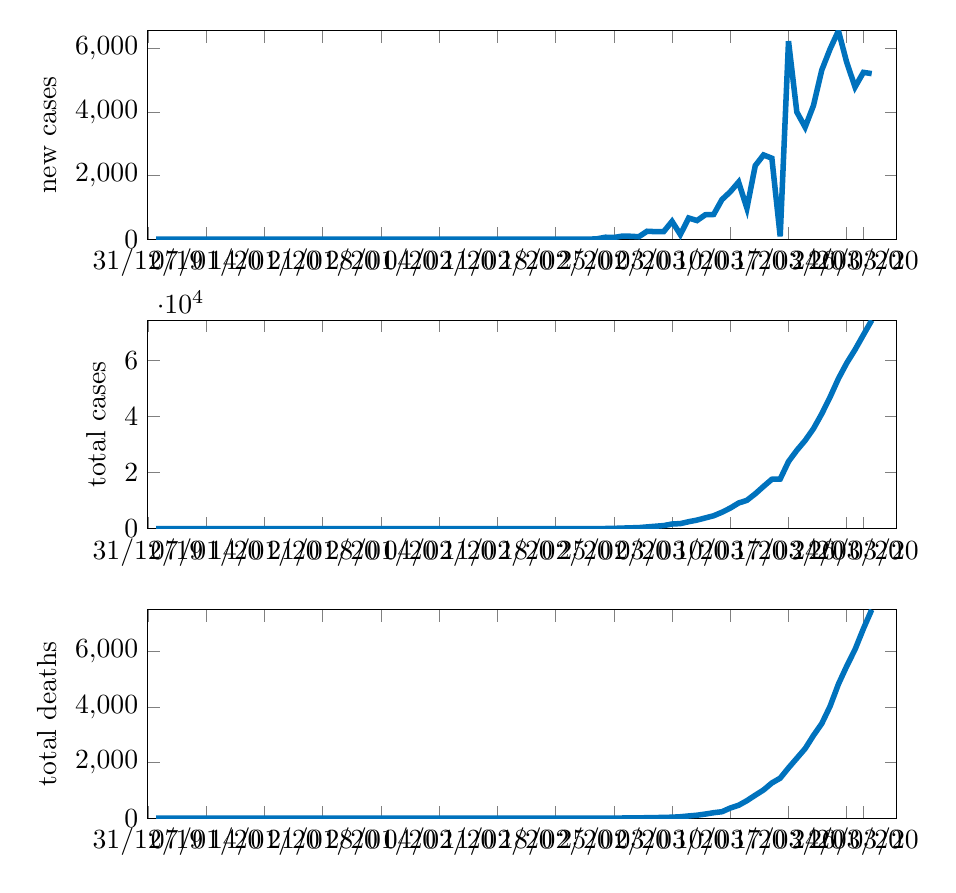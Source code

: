 % This file was created by matlab2tikz.
% Minimal pgfplots version: 1.3
%
\definecolor{mycolor1}{rgb}{0.0,0.447,0.741}%
%
\begin{tikzpicture}

\begin{axis}[%
width=9.509cm,
height=2.647cm,
at={(0cm,0cm)},
scale only axis,
xmin=0,
xmax=90,
xtick={0,7,14,21,28,35,42,49,56,63,70,77,84,86},
xticklabels={{31/12/19},{07/01/20},{14/01/20},{21/01/20},{28/01/20},{04/02/20},{11/02/20},{18/02/20},{25/02/20},{03/03/20},{10/03/20},{17/03/20},{24/03/20},{26/03/20}},
ymin=0,
ymax=7505,
ylabel={total deaths},
legend style={legend cell align=left,align=left,draw=white!15!black}
]
\addplot [color=mycolor1,solid,line width=2.0pt,forget plot]
  table[row sep=crcr]{%
1	0\\
2	0\\
3	0\\
4	0\\
5	0\\
6	0\\
7	0\\
8	0\\
9	0\\
10	0\\
11	0\\
12	0\\
13	0\\
14	0\\
15	0\\
16	0\\
17	0\\
18	0\\
19	0\\
20	0\\
21	0\\
22	0\\
23	0\\
24	0\\
25	0\\
26	0\\
27	0\\
28	0\\
29	0\\
30	0\\
31	0\\
32	0\\
33	0\\
34	0\\
35	0\\
36	0\\
37	0\\
38	0\\
39	0\\
40	0\\
41	0\\
42	0\\
43	0\\
44	0\\
45	0\\
46	0\\
47	0\\
48	0\\
49	0\\
50	0\\
51	0\\
52	0\\
53	0\\
54	0\\
55	2\\
56	2\\
57	6\\
58	11\\
59	12\\
60	17\\
61	21\\
62	29\\
63	35\\
64	52\\
65	80\\
66	107\\
67	148\\
68	197\\
69	233\\
70	366\\
71	464\\
72	631\\
73	827\\
74	1016\\
75	1268\\
76	1441\\
77	1811\\
78	2158\\
79	2505\\
80	2978\\
81	3407\\
82	4032\\
83	4827\\
84	5476\\
85	6077\\
86	6820\\
87	7505\\
};
\end{axis}

\begin{axis}[%
width=9.509cm,
height=2.647cm,
at={(0cm,7.353cm)},
scale only axis,
xmin=0,
xmax=90,
xtick={0,7,14,21,28,35,42,49,56,63,70,77,84,86},
xticklabels={{31/12/19},{07/01/20},{14/01/20},{21/01/20},{28/01/20},{04/02/20},{11/02/20},{18/02/20},{25/02/20},{03/03/20},{10/03/20},{17/03/20},{24/03/20},{26/03/20}},
ymin=0,
ymax=6557,
ylabel={new cases},
legend style={legend cell align=left,align=left,draw=white!15!black}
]
\addplot [color=mycolor1,solid,line width=2.0pt,forget plot]
  table[row sep=crcr]{%
1	0\\
2	0\\
3	0\\
4	0\\
5	0\\
6	0\\
7	0\\
8	0\\
9	0\\
10	0\\
11	0\\
12	0\\
13	0\\
14	0\\
15	0\\
16	0\\
17	0\\
18	0\\
19	0\\
20	0\\
21	0\\
22	0\\
23	0\\
24	0\\
25	0\\
26	0\\
27	0\\
28	0\\
29	0\\
30	0\\
31	0\\
32	3\\
33	0\\
34	0\\
35	0\\
36	0\\
37	0\\
38	0\\
39	0\\
40	0\\
41	0\\
42	0\\
43	0\\
44	0\\
45	0\\
46	0\\
47	0\\
48	0\\
49	0\\
50	0\\
51	0\\
52	0\\
53	0\\
54	14\\
55	62\\
56	53\\
57	97\\
58	93\\
59	78\\
60	250\\
61	238\\
62	240\\
63	561\\
64	146\\
65	667\\
66	587\\
67	769\\
68	778\\
69	1247\\
70	1492\\
71	1797\\
72	977\\
73	2313\\
74	2651\\
75	2547\\
76	90\\
77	6230\\
78	4000\\
79	3526\\
80	4207\\
81	5322\\
82	5986\\
83	6557\\
84	5560\\
85	4789\\
86	5249\\
87	5210\\
};
\end{axis}

\begin{axis}[%
width=9.509cm,
height=2.647cm,
at={(0cm,3.676cm)},
scale only axis,
xmin=0,
xmax=90,
xtick={0,7,14,21,28,35,42,49,56,63,70,77,84,86},
xticklabels={{31/12/19},{07/01/20},{14/01/20},{21/01/20},{28/01/20},{04/02/20},{11/02/20},{18/02/20},{25/02/20},{03/03/20},{10/03/20},{17/03/20},{24/03/20},{26/03/20}},
ymin=0,
ymax=74386,
ylabel={total cases},
legend style={legend cell align=left,align=left,draw=white!15!black}
]
\addplot [color=mycolor1,solid,line width=2.0pt,forget plot]
  table[row sep=crcr]{%
1	0\\
2	0\\
3	0\\
4	0\\
5	0\\
6	0\\
7	0\\
8	0\\
9	0\\
10	0\\
11	0\\
12	0\\
13	0\\
14	0\\
15	0\\
16	0\\
17	0\\
18	0\\
19	0\\
20	0\\
21	0\\
22	0\\
23	0\\
24	0\\
25	0\\
26	0\\
27	0\\
28	0\\
29	0\\
30	0\\
31	0\\
32	3\\
33	3\\
34	3\\
35	3\\
36	3\\
37	3\\
38	3\\
39	3\\
40	3\\
41	3\\
42	3\\
43	3\\
44	3\\
45	3\\
46	3\\
47	3\\
48	3\\
49	3\\
50	3\\
51	3\\
52	3\\
53	3\\
54	17\\
55	79\\
56	132\\
57	229\\
58	322\\
59	400\\
60	650\\
61	888\\
62	1128\\
63	1689\\
64	1835\\
65	2502\\
66	3089\\
67	3858\\
68	4636\\
69	5883\\
70	7375\\
71	9172\\
72	10149\\
73	12462\\
74	15113\\
75	17660\\
76	17750\\
77	23980\\
78	27980\\
79	31506\\
80	35713\\
81	41035\\
82	47021\\
83	53578\\
84	59138\\
85	63927\\
86	69176\\
87	74386\\
};
\end{axis}
\end{tikzpicture}%